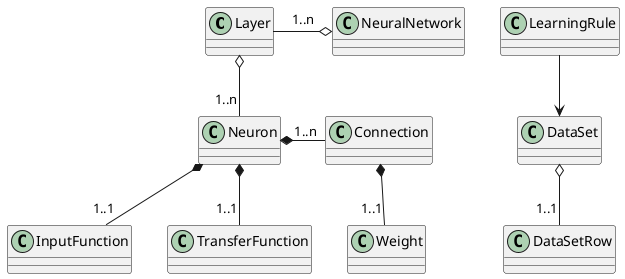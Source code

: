 @startuml
  class Layer
  class NeuralNetwork
  class LearningRule
  class Neuron
  class Connection
  class DataSet
  class InputFunction
  class TransferFunction
  class Weight
  class DataSetRow
  
  Layer -r-o NeuralNetwork:1..n
  LearningRule -d-> DataSet
  DataSetRow "1..1" -u-o DataSet
  Weight "1..1" -u-* Connection
  Connection "1..n" -l-* Neuron
  TransferFunction "1..1" -u-* Neuron
  InputFunction "1..1" -u-* Neuron
  Neuron "1..n" -u-o Layer
@enduml

